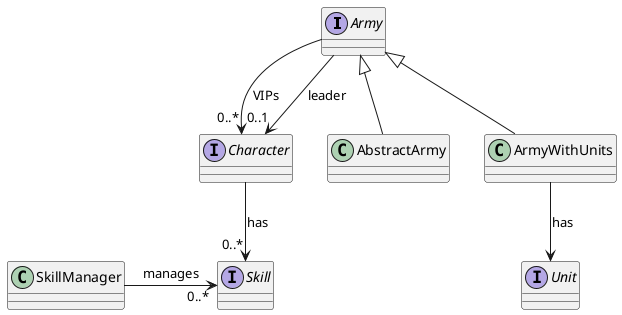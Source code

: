 @startuml
interface Army
interface Character
interface Skill
interface Unit

Army <|-- AbstractArmy
Army <|-- ArmyWithUnits
Army --> "0..*" Character : VIPs
Army --> "0..1" Character : leader
ArmyWithUnits --> Unit : has

Character --> "0..*" Skill: has

SkillManager -right-> "0..*" Skill: manages

@enduml